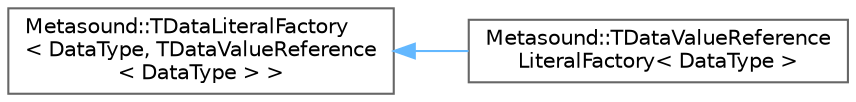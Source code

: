 digraph "Graphical Class Hierarchy"
{
 // INTERACTIVE_SVG=YES
 // LATEX_PDF_SIZE
  bgcolor="transparent";
  edge [fontname=Helvetica,fontsize=10,labelfontname=Helvetica,labelfontsize=10];
  node [fontname=Helvetica,fontsize=10,shape=box,height=0.2,width=0.4];
  rankdir="LR";
  Node0 [id="Node000000",label="Metasound::TDataLiteralFactory\l\< DataType, TDataValueReference\l\< DataType \> \>",height=0.2,width=0.4,color="grey40", fillcolor="white", style="filled",URL="$d4/d30/structMetasound_1_1TDataLiteralFactory.html",tooltip=" "];
  Node0 -> Node1 [id="edge5904_Node000000_Node000001",dir="back",color="steelblue1",style="solid",tooltip=" "];
  Node1 [id="Node000001",label="Metasound::TDataValueReference\lLiteralFactory\< DataType \>",height=0.2,width=0.4,color="grey40", fillcolor="white", style="filled",URL="$d5/d9a/structMetasound_1_1TDataValueReferenceLiteralFactory.html",tooltip="TDataValueReferenceLiteralFactory creates TDataValueReferences for the given DataType."];
}
